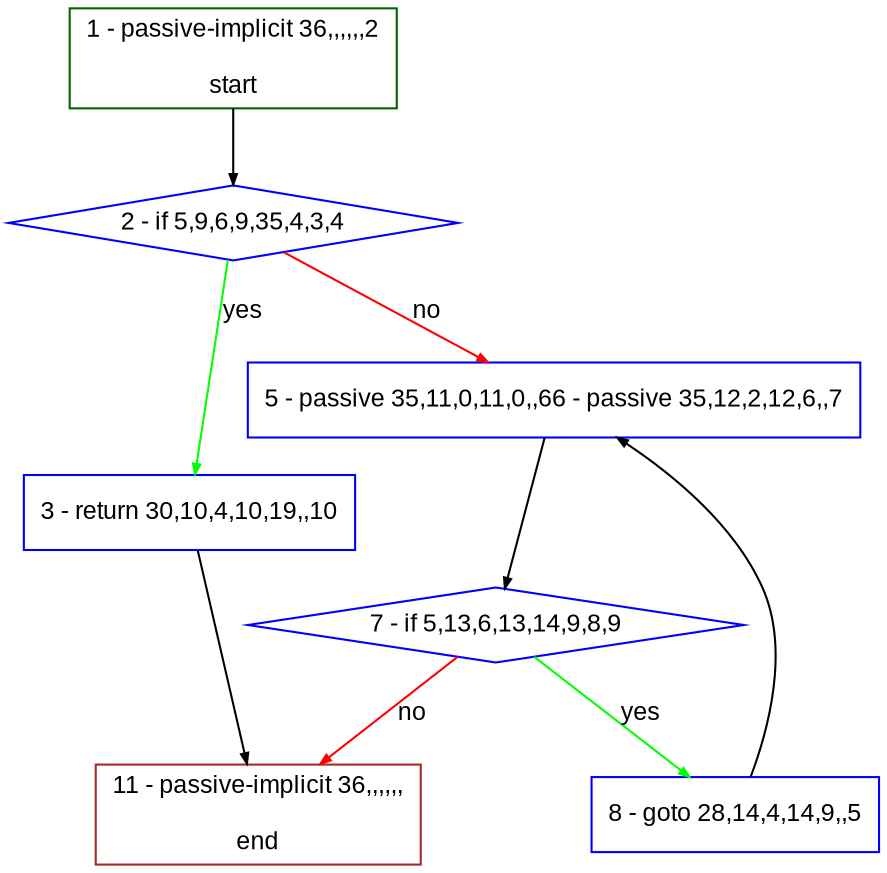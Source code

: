 digraph "" {
  graph [bgcolor="white", fillcolor="#FFFFCC", pack="true", packmode="clust", fontname="Arial", label="", fontsize="12", compound="true", style="rounded,filled"];
  node [node_initialized="no", fillcolor="white", fontname="Arial", label="", color="grey", fontsize="12", fixedsize="false", compound="true", shape="rectangle", style="filled"];
  edge [arrowtail="none", lhead="", fontcolor="black", fontname="Arial", label="", color="black", fontsize="12", arrowhead="normal", arrowsize="0.5", compound="true", ltail="", dir="forward"];
  __N1 [fillcolor="#ffffff", label="2 - if 5,9,6,9,35,4,3,4", color="#0000ff", shape="diamond", style="filled"];
  __N2 [fillcolor="#ffffff", label="1 - passive-implicit 36,,,,,,2\n\nstart", color="#006400", shape="box", style="filled"];
  __N3 [fillcolor="#ffffff", label="3 - return 30,10,4,10,19,,10", color="#0000ff", shape="box", style="filled"];
  __N4 [fillcolor="#ffffff", label="5 - passive 35,11,0,11,0,,66 - passive 35,12,2,12,6,,7", color="#0000ff", shape="box", style="filled"];
  __N5 [fillcolor="#ffffff", label="11 - passive-implicit 36,,,,,,\n\nend", color="#a52a2a", shape="box", style="filled"];
  __N6 [fillcolor="#ffffff", label="7 - if 5,13,6,13,14,9,8,9", color="#0000ff", shape="diamond", style="filled"];
  __N7 [fillcolor="#ffffff", label="8 - goto 28,14,4,14,9,,5", color="#0000ff", shape="box", style="filled"];
  __N2 -> __N1 [arrowtail="none", color="#000000", label="", arrowhead="normal", dir="forward"];
  __N1 -> __N3 [arrowtail="none", color="#00ff00", label="yes", arrowhead="normal", dir="forward"];
  __N1 -> __N4 [arrowtail="none", color="#ff0000", label="no", arrowhead="normal", dir="forward"];
  __N3 -> __N5 [arrowtail="none", color="#000000", label="", arrowhead="normal", dir="forward"];
  __N4 -> __N6 [arrowtail="none", color="#000000", label="", arrowhead="normal", dir="forward"];
  __N6 -> __N7 [arrowtail="none", color="#00ff00", label="yes", arrowhead="normal", dir="forward"];
  __N6 -> __N5 [arrowtail="none", color="#ff0000", label="no", arrowhead="normal", dir="forward"];
  __N7 -> __N4 [arrowtail="none", color="#000000", label="", arrowhead="normal", dir="forward"];
}
